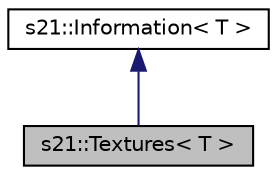 digraph "s21::Textures&lt; T &gt;"
{
 // LATEX_PDF_SIZE
  edge [fontname="Helvetica",fontsize="10",labelfontname="Helvetica",labelfontsize="10"];
  node [fontname="Helvetica",fontsize="10",shape=record];
  Node1 [label="s21::Textures\< T \>",height=0.2,width=0.4,color="black", fillcolor="grey75", style="filled", fontcolor="black",tooltip=" "];
  Node2 -> Node1 [dir="back",color="midnightblue",fontsize="10",style="solid",fontname="Helvetica"];
  Node2 [label="s21::Information\< T \>",height=0.2,width=0.4,color="black", fillcolor="white", style="filled",URL="$classs21_1_1Information.html",tooltip="An abstract class that allows you to eliminate code duplication between the storage with coordinates ..."];
}
